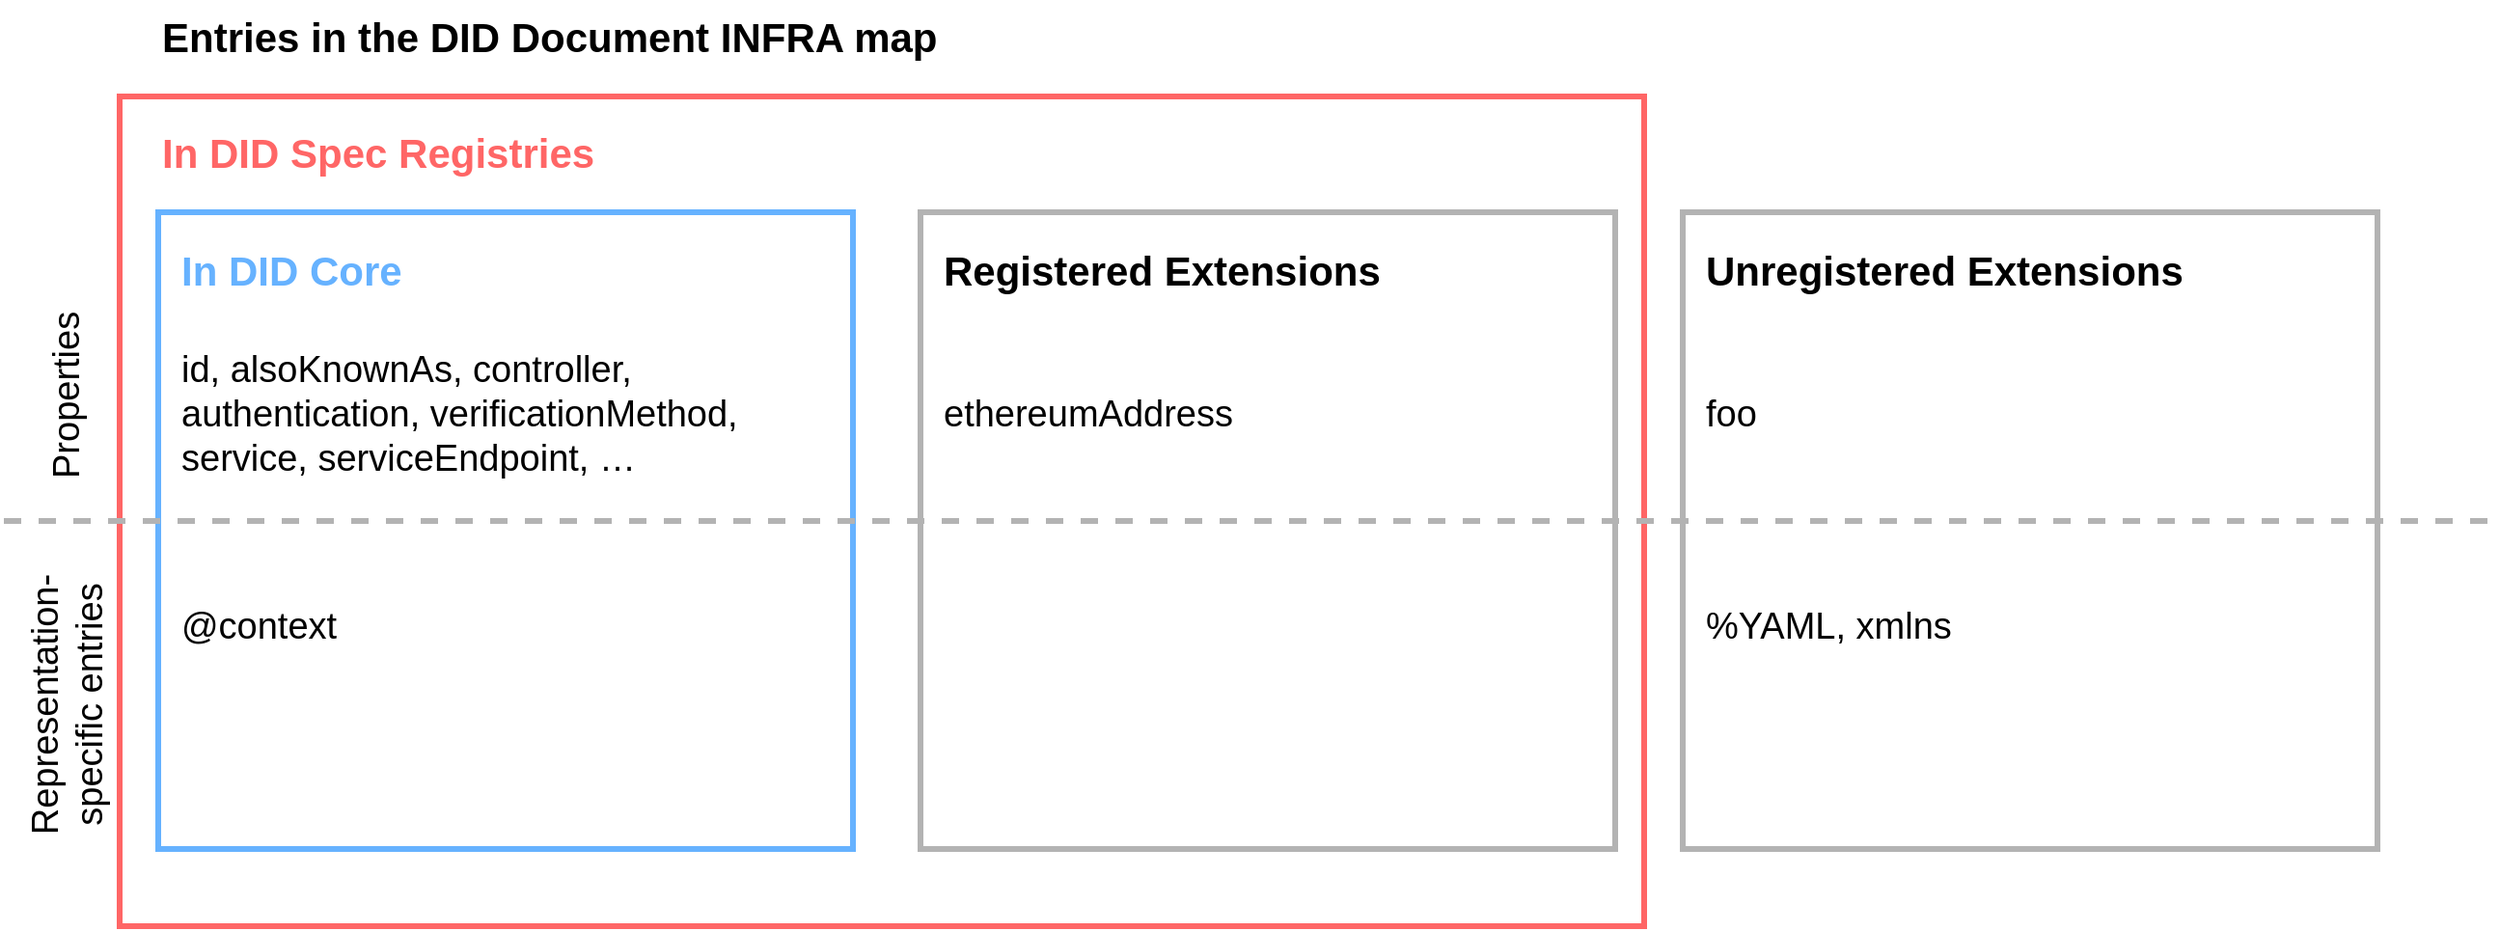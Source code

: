 <mxfile version="14.1.8" type="device"><diagram id="UK2Nwj1HUJVxzCkbwgWR" name="Page-1"><mxGraphModel dx="2150" dy="1007" grid="1" gridSize="10" guides="1" tooltips="1" connect="1" arrows="1" fold="1" page="1" pageScale="1" pageWidth="827" pageHeight="1169" math="0" shadow="0"><root><mxCell id="0"/><mxCell id="1" parent="0"/><mxCell id="nYQq3ygzRtoql9jICUdD-31" value="" style="rounded=0;whiteSpace=wrap;html=1;strokeWidth=3;fillColor=none;strokeColor=#FF6666;" parent="1" vertex="1"><mxGeometry x="60" y="150" width="790" height="430" as="geometry"/></mxCell><mxCell id="nYQq3ygzRtoql9jICUdD-22" value="" style="group" parent="1" vertex="1" connectable="0"><mxGeometry x="80" y="210" width="360" height="330" as="geometry"/></mxCell><mxCell id="nYQq3ygzRtoql9jICUdD-2" value="" style="rounded=0;whiteSpace=wrap;html=1;strokeWidth=3;strokeColor=#66b2ff;" parent="nYQq3ygzRtoql9jICUdD-22" vertex="1"><mxGeometry width="360" height="330" as="geometry"/></mxCell><mxCell id="nYQq3ygzRtoql9jICUdD-5" value="&lt;font color=&quot;#66b2ff&quot; size=&quot;1&quot;&gt;&lt;b style=&quot;font-size: 21px&quot;&gt;In DID Core&lt;/b&gt;&lt;/font&gt;" style="text;html=1;strokeColor=none;fillColor=none;align=left;verticalAlign=middle;whiteSpace=wrap;rounded=0;" parent="nYQq3ygzRtoql9jICUdD-22" vertex="1"><mxGeometry x="10" y="20" width="160" height="20" as="geometry"/></mxCell><mxCell id="nYQq3ygzRtoql9jICUdD-8" value="&lt;font style=&quot;font-size: 19px&quot;&gt;id, alsoKnownAs, controller, authentication, verificationMethod, service, serviceEndpoint, …&lt;/font&gt;" style="text;html=1;strokeColor=none;fillColor=none;align=left;verticalAlign=middle;whiteSpace=wrap;rounded=0;" parent="nYQq3ygzRtoql9jICUdD-22" vertex="1"><mxGeometry x="10" y="50" width="340" height="110" as="geometry"/></mxCell><mxCell id="nYQq3ygzRtoql9jICUdD-9" value="&lt;font style=&quot;font-size: 19px&quot;&gt;@context&lt;/font&gt;" style="text;html=1;strokeColor=none;fillColor=none;align=left;verticalAlign=middle;whiteSpace=wrap;rounded=0;" parent="nYQq3ygzRtoql9jICUdD-22" vertex="1"><mxGeometry x="10" y="180" width="320" height="70" as="geometry"/></mxCell><mxCell id="nYQq3ygzRtoql9jICUdD-10" style="edgeStyle=orthogonalEdgeStyle;rounded=0;orthogonalLoop=1;jettySize=auto;html=1;exitX=0.5;exitY=1;exitDx=0;exitDy=0;" parent="nYQq3ygzRtoql9jICUdD-22" source="nYQq3ygzRtoql9jICUdD-5" target="nYQq3ygzRtoql9jICUdD-5" edge="1"><mxGeometry relative="1" as="geometry"/></mxCell><mxCell id="nYQq3ygzRtoql9jICUdD-23" value="" style="group" parent="1" vertex="1" connectable="0"><mxGeometry x="475" y="210" width="360" height="330" as="geometry"/></mxCell><mxCell id="nYQq3ygzRtoql9jICUdD-12" value="" style="rounded=0;whiteSpace=wrap;html=1;strokeWidth=3;strokeColor=#b3b3b3;" parent="nYQq3ygzRtoql9jICUdD-23" vertex="1"><mxGeometry width="360" height="330" as="geometry"/></mxCell><mxCell id="nYQq3ygzRtoql9jICUdD-13" value="&lt;font size=&quot;1&quot;&gt;&lt;b style=&quot;font-size: 21px&quot;&gt;Registered Extensions&lt;/b&gt;&lt;/font&gt;" style="text;html=1;strokeColor=none;fillColor=none;align=left;verticalAlign=middle;whiteSpace=wrap;rounded=0;" parent="nYQq3ygzRtoql9jICUdD-23" vertex="1"><mxGeometry x="10" y="20" width="260" height="20" as="geometry"/></mxCell><mxCell id="nYQq3ygzRtoql9jICUdD-14" value="&lt;font style=&quot;font-size: 19px&quot;&gt;ethereumAddress&lt;/font&gt;" style="text;html=1;strokeColor=none;fillColor=none;align=left;verticalAlign=middle;whiteSpace=wrap;rounded=0;" parent="nYQq3ygzRtoql9jICUdD-23" vertex="1"><mxGeometry x="10" y="50" width="340" height="110" as="geometry"/></mxCell><mxCell id="nYQq3ygzRtoql9jICUdD-16" style="edgeStyle=orthogonalEdgeStyle;rounded=0;orthogonalLoop=1;jettySize=auto;html=1;exitX=0.5;exitY=1;exitDx=0;exitDy=0;" parent="nYQq3ygzRtoql9jICUdD-23" source="nYQq3ygzRtoql9jICUdD-13" target="nYQq3ygzRtoql9jICUdD-13" edge="1"><mxGeometry relative="1" as="geometry"/></mxCell><mxCell id="nYQq3ygzRtoql9jICUdD-24" value="" style="group" parent="1" vertex="1" connectable="0"><mxGeometry x="870" y="210" width="360" height="330" as="geometry"/></mxCell><mxCell id="nYQq3ygzRtoql9jICUdD-17" value="" style="rounded=0;whiteSpace=wrap;html=1;strokeColor=#B3B3B3;strokeWidth=3;" parent="nYQq3ygzRtoql9jICUdD-24" vertex="1"><mxGeometry width="360" height="330" as="geometry"/></mxCell><mxCell id="nYQq3ygzRtoql9jICUdD-18" value="&lt;font size=&quot;1&quot;&gt;&lt;b style=&quot;font-size: 21px&quot;&gt;Unregistered Extensions&lt;/b&gt;&lt;/font&gt;" style="text;html=1;strokeColor=none;fillColor=none;align=left;verticalAlign=middle;whiteSpace=wrap;rounded=0;" parent="nYQq3ygzRtoql9jICUdD-24" vertex="1"><mxGeometry x="10" y="20" width="260" height="20" as="geometry"/></mxCell><mxCell id="nYQq3ygzRtoql9jICUdD-19" value="&lt;font style=&quot;font-size: 19px&quot;&gt;foo&lt;/font&gt;" style="text;html=1;strokeColor=none;fillColor=none;align=left;verticalAlign=middle;whiteSpace=wrap;rounded=0;" parent="nYQq3ygzRtoql9jICUdD-24" vertex="1"><mxGeometry x="10" y="50" width="340" height="110" as="geometry"/></mxCell><mxCell id="nYQq3ygzRtoql9jICUdD-20" value="&lt;font style=&quot;font-size: 19px&quot;&gt;%YAML, xmlns&lt;/font&gt;" style="text;html=1;strokeColor=none;fillColor=none;align=left;verticalAlign=middle;whiteSpace=wrap;rounded=0;" parent="nYQq3ygzRtoql9jICUdD-24" vertex="1"><mxGeometry x="10" y="180" width="320" height="70" as="geometry"/></mxCell><mxCell id="nYQq3ygzRtoql9jICUdD-21" style="edgeStyle=orthogonalEdgeStyle;rounded=0;orthogonalLoop=1;jettySize=auto;html=1;exitX=0.5;exitY=1;exitDx=0;exitDy=0;" parent="nYQq3ygzRtoql9jICUdD-24" source="nYQq3ygzRtoql9jICUdD-18" target="nYQq3ygzRtoql9jICUdD-18" edge="1"><mxGeometry relative="1" as="geometry"/></mxCell><mxCell id="nYQq3ygzRtoql9jICUdD-29" value="" style="endArrow=none;dashed=1;html=1;strokeWidth=3;strokeColor=#b3b3b3;" parent="nYQq3ygzRtoql9jICUdD-24" edge="1"><mxGeometry width="50" height="50" relative="1" as="geometry"><mxPoint x="-870" y="160" as="sourcePoint"/><mxPoint x="420" y="160" as="targetPoint"/></mxGeometry></mxCell><mxCell id="nYQq3ygzRtoql9jICUdD-25" value="&lt;font style=&quot;font-size: 19px&quot;&gt;Properties&lt;/font&gt;" style="text;html=1;strokeColor=none;fillColor=none;align=left;verticalAlign=middle;whiteSpace=wrap;rounded=0;rotation=-90;" parent="1" vertex="1"><mxGeometry x="-32" y="275" width="130" height="20" as="geometry"/></mxCell><mxCell id="nYQq3ygzRtoql9jICUdD-26" value="&lt;font style=&quot;font-size: 19px&quot;&gt;Representation-specific entries&lt;/font&gt;" style="text;html=1;strokeColor=none;fillColor=none;align=center;verticalAlign=middle;whiteSpace=wrap;rounded=0;rotation=-90;" parent="1" vertex="1"><mxGeometry x="-52" y="445" width="170" height="40" as="geometry"/></mxCell><mxCell id="nYQq3ygzRtoql9jICUdD-32" value="&lt;span style=&quot;font-family: &amp;#34;helvetica&amp;#34; ; font-style: normal ; letter-spacing: normal ; text-align: left ; text-indent: 0px ; text-transform: none ; word-spacing: 0px ; display: inline ; float: none&quot;&gt;&lt;b&gt;&lt;font color=&quot;#ff6666&quot; style=&quot;font-size: 21px&quot;&gt;In DID Spec Registries&lt;/font&gt;&lt;/b&gt;&lt;/span&gt;" style="text;whiteSpace=wrap;html=1;" parent="1" vertex="1"><mxGeometry x="80" y="160" width="230" height="30" as="geometry"/></mxCell><mxCell id="nYQq3ygzRtoql9jICUdD-33" value="&lt;span style=&quot;color: rgb(0 , 0 , 0) ; font-family: &amp;#34;helvetica&amp;#34; ; font-style: normal ; letter-spacing: normal ; text-align: left ; text-indent: 0px ; text-transform: none ; word-spacing: 0px ; display: inline ; float: none&quot;&gt;&lt;b&gt;&lt;font style=&quot;font-size: 21px&quot;&gt;Entries in the DID Document INFRA map&lt;/font&gt;&lt;/b&gt;&lt;/span&gt;" style="text;whiteSpace=wrap;html=1;" parent="1" vertex="1"><mxGeometry x="80" y="100" width="430" height="30" as="geometry"/></mxCell></root></mxGraphModel></diagram></mxfile>